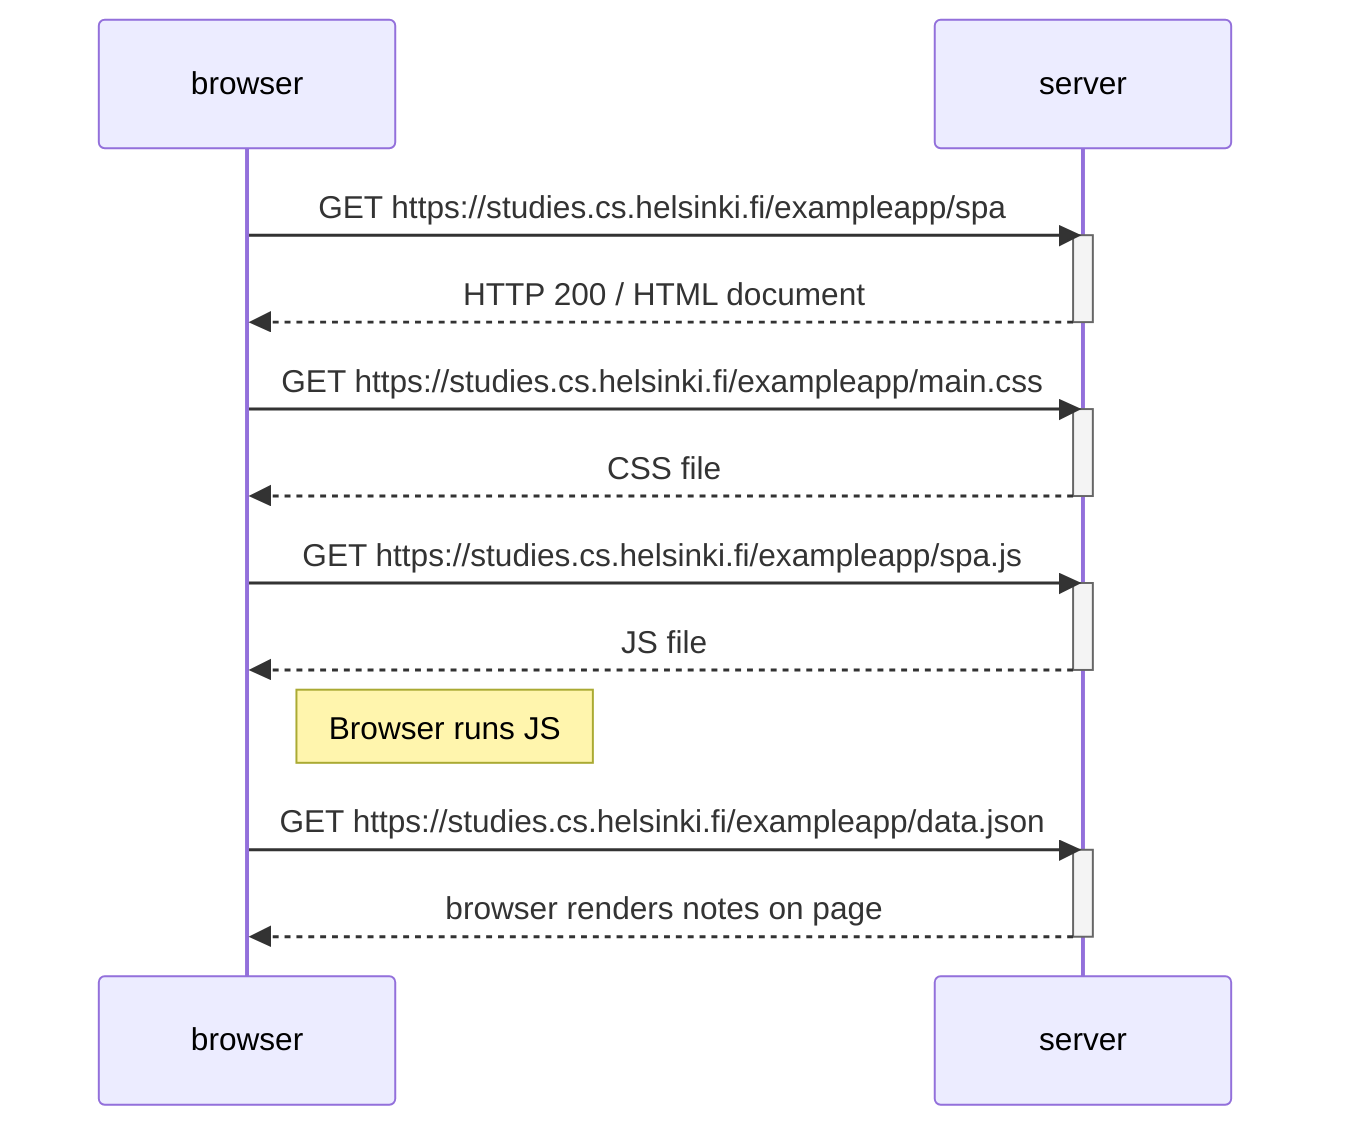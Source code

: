 sequenceDiagram
participant browser
participant server


    browser->>server: GET https://studies.cs.helsinki.fi/exampleapp/spa
    activate server
    server-->>browser: HTTP 200 / HTML document
    deactivate server

    browser->>server: GET https://studies.cs.helsinki.fi/exampleapp/main.css
    activate server
    server-->>browser: CSS file
    deactivate server

    browser->>server: GET https://studies.cs.helsinki.fi/exampleapp/spa.js
    activate server
    server-->>browser: JS file
    deactivate server

    Note right of browser: Browser runs JS 

    browser->>server: GET https://studies.cs.helsinki.fi/exampleapp/data.json
    activate server
    server-->>browser: browser renders notes on page 
    deactivate server